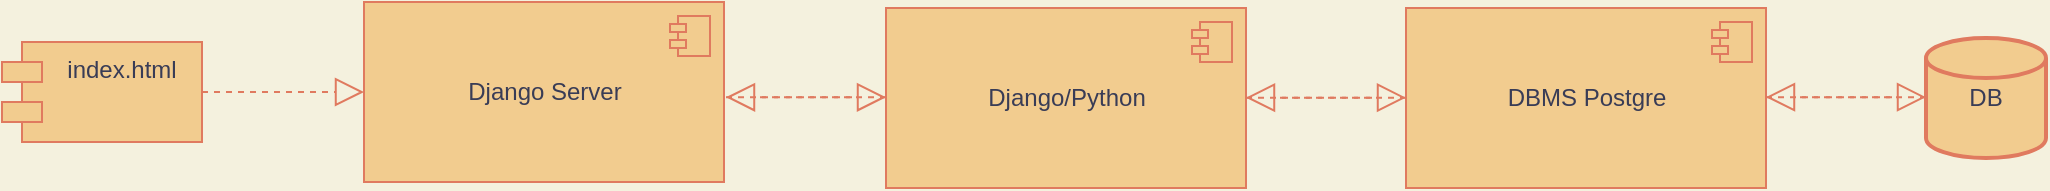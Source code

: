 <mxfile version="16.5.4" type="device"><diagram id="SVxjAe8lrj4W-SCDYf_c" name="Page-1"><mxGraphModel dx="1422" dy="762" grid="0" gridSize="10" guides="1" tooltips="1" connect="1" arrows="1" fold="1" page="1" pageScale="1" pageWidth="1169" pageHeight="827" background="#F4F1DE" math="0" shadow="0"><root><mxCell id="0"/><mxCell id="1" parent="0"/><mxCell id="6jslW_1dfYa7LkJhA0Cw-8" value="index.html" style="shape=module;align=left;spacingLeft=20;align=center;verticalAlign=top;fillColor=#F2CC8F;strokeColor=#E07A5F;fontColor=#393C56;" parent="1" vertex="1"><mxGeometry x="311" y="380" width="100" height="50" as="geometry"/></mxCell><mxCell id="3WeBIaKqXK-VFgWLAjt7-1" value="Django Server" style="html=1;dropTarget=0;fillColor=#F2CC8F;strokeColor=#E07A5F;fontColor=#393C56;" vertex="1" parent="1"><mxGeometry x="492" y="360" width="180" height="90" as="geometry"/></mxCell><mxCell id="3WeBIaKqXK-VFgWLAjt7-2" value="" style="shape=module;jettyWidth=8;jettyHeight=4;fillColor=#F2CC8F;strokeColor=#E07A5F;fontColor=#393C56;" vertex="1" parent="3WeBIaKqXK-VFgWLAjt7-1"><mxGeometry x="1" width="20" height="20" relative="1" as="geometry"><mxPoint x="-27" y="7" as="offset"/></mxGeometry></mxCell><mxCell id="3WeBIaKqXK-VFgWLAjt7-5" value="Django/Python" style="html=1;dropTarget=0;fillColor=#F2CC8F;strokeColor=#E07A5F;fontColor=#393C56;" vertex="1" parent="1"><mxGeometry x="753" y="363" width="180" height="90" as="geometry"/></mxCell><mxCell id="3WeBIaKqXK-VFgWLAjt7-6" value="" style="shape=module;jettyWidth=8;jettyHeight=4;fillColor=#F2CC8F;strokeColor=#E07A5F;fontColor=#393C56;" vertex="1" parent="3WeBIaKqXK-VFgWLAjt7-5"><mxGeometry x="1" width="20" height="20" relative="1" as="geometry"><mxPoint x="-27" y="7" as="offset"/></mxGeometry></mxCell><mxCell id="3WeBIaKqXK-VFgWLAjt7-7" value="DBMS Postgre" style="html=1;dropTarget=0;fillColor=#F2CC8F;strokeColor=#E07A5F;fontColor=#393C56;" vertex="1" parent="1"><mxGeometry x="1013" y="363" width="180" height="90" as="geometry"/></mxCell><mxCell id="3WeBIaKqXK-VFgWLAjt7-8" value="" style="shape=module;jettyWidth=8;jettyHeight=4;fillColor=#F2CC8F;strokeColor=#E07A5F;fontColor=#393C56;" vertex="1" parent="3WeBIaKqXK-VFgWLAjt7-7"><mxGeometry x="1" width="20" height="20" relative="1" as="geometry"><mxPoint x="-27" y="7" as="offset"/></mxGeometry></mxCell><mxCell id="3WeBIaKqXK-VFgWLAjt7-9" value="DB" style="strokeWidth=2;html=1;shape=mxgraph.flowchart.database;whiteSpace=wrap;fillColor=#F2CC8F;strokeColor=#E07A5F;fontColor=#393C56;" vertex="1" parent="1"><mxGeometry x="1273" y="378" width="60" height="60" as="geometry"/></mxCell><mxCell id="3WeBIaKqXK-VFgWLAjt7-10" value="" style="endArrow=block;dashed=1;endFill=0;endSize=12;html=1;rounded=0;entryX=0;entryY=0.5;entryDx=0;entryDy=0;exitX=1;exitY=0.5;exitDx=0;exitDy=0;labelBackgroundColor=#F4F1DE;strokeColor=#E07A5F;fontColor=#393C56;" edge="1" parent="1" source="6jslW_1dfYa7LkJhA0Cw-8" target="3WeBIaKqXK-VFgWLAjt7-1"><mxGeometry width="160" relative="1" as="geometry"><mxPoint x="133" y="523" as="sourcePoint"/><mxPoint x="243" y="523" as="targetPoint"/></mxGeometry></mxCell><mxCell id="3WeBIaKqXK-VFgWLAjt7-11" value="" style="endArrow=block;dashed=1;endFill=0;endSize=12;html=1;rounded=0;entryX=1;entryY=0.5;entryDx=0;entryDy=0;labelBackgroundColor=#F4F1DE;strokeColor=#E07A5F;fontColor=#393C56;" edge="1" parent="1" target="6jslW_1dfYa7LkJhA0Cw-8"><mxGeometry width="160" relative="1" as="geometry"><mxPoint x="411" y="405" as="sourcePoint"/><mxPoint x="233" y="513" as="targetPoint"/></mxGeometry></mxCell><mxCell id="3WeBIaKqXK-VFgWLAjt7-14" value="" style="endArrow=block;dashed=1;endFill=0;endSize=12;html=1;rounded=0;entryX=0;entryY=0.5;entryDx=0;entryDy=0;exitX=1;exitY=0.5;exitDx=0;exitDy=0;labelBackgroundColor=#F4F1DE;strokeColor=#E07A5F;fontColor=#393C56;" edge="1" parent="1"><mxGeometry width="160" relative="1" as="geometry"><mxPoint x="673" y="407.63" as="sourcePoint"/><mxPoint x="753" y="407.63" as="targetPoint"/></mxGeometry></mxCell><mxCell id="3WeBIaKqXK-VFgWLAjt7-15" value="" style="endArrow=block;dashed=1;endFill=0;endSize=12;html=1;rounded=0;entryX=1;entryY=0.5;entryDx=0;entryDy=0;labelBackgroundColor=#F4F1DE;strokeColor=#E07A5F;fontColor=#393C56;" edge="1" parent="1"><mxGeometry width="160" relative="1" as="geometry"><mxPoint x="753" y="407.63" as="sourcePoint"/><mxPoint x="673" y="407.63" as="targetPoint"/></mxGeometry></mxCell><mxCell id="3WeBIaKqXK-VFgWLAjt7-18" value="" style="endArrow=block;dashed=1;endFill=0;endSize=12;html=1;rounded=0;entryX=0;entryY=0.5;entryDx=0;entryDy=0;exitX=1;exitY=0.5;exitDx=0;exitDy=0;labelBackgroundColor=#F4F1DE;strokeColor=#E07A5F;fontColor=#393C56;" edge="1" parent="1"><mxGeometry width="160" relative="1" as="geometry"><mxPoint x="933" y="407.82" as="sourcePoint"/><mxPoint x="1013" y="407.82" as="targetPoint"/></mxGeometry></mxCell><mxCell id="3WeBIaKqXK-VFgWLAjt7-19" value="" style="endArrow=block;dashed=1;endFill=0;endSize=12;html=1;rounded=0;entryX=1;entryY=0.5;entryDx=0;entryDy=0;labelBackgroundColor=#F4F1DE;strokeColor=#E07A5F;fontColor=#393C56;" edge="1" parent="1"><mxGeometry width="160" relative="1" as="geometry"><mxPoint x="1013" y="407.82" as="sourcePoint"/><mxPoint x="933" y="407.82" as="targetPoint"/></mxGeometry></mxCell><mxCell id="3WeBIaKqXK-VFgWLAjt7-20" value="" style="endArrow=block;dashed=1;endFill=0;endSize=12;html=1;rounded=0;entryX=0;entryY=0.5;entryDx=0;entryDy=0;exitX=1;exitY=0.5;exitDx=0;exitDy=0;labelBackgroundColor=#F4F1DE;strokeColor=#E07A5F;fontColor=#393C56;" edge="1" parent="1"><mxGeometry width="160" relative="1" as="geometry"><mxPoint x="1193" y="407.57" as="sourcePoint"/><mxPoint x="1273" y="407.57" as="targetPoint"/></mxGeometry></mxCell><mxCell id="3WeBIaKqXK-VFgWLAjt7-21" value="" style="endArrow=block;dashed=1;endFill=0;endSize=12;html=1;rounded=0;entryX=1;entryY=0.5;entryDx=0;entryDy=0;labelBackgroundColor=#F4F1DE;strokeColor=#E07A5F;fontColor=#393C56;" edge="1" parent="1"><mxGeometry width="160" relative="1" as="geometry"><mxPoint x="1273" y="407.57" as="sourcePoint"/><mxPoint x="1193" y="407.57" as="targetPoint"/></mxGeometry></mxCell></root></mxGraphModel></diagram></mxfile>